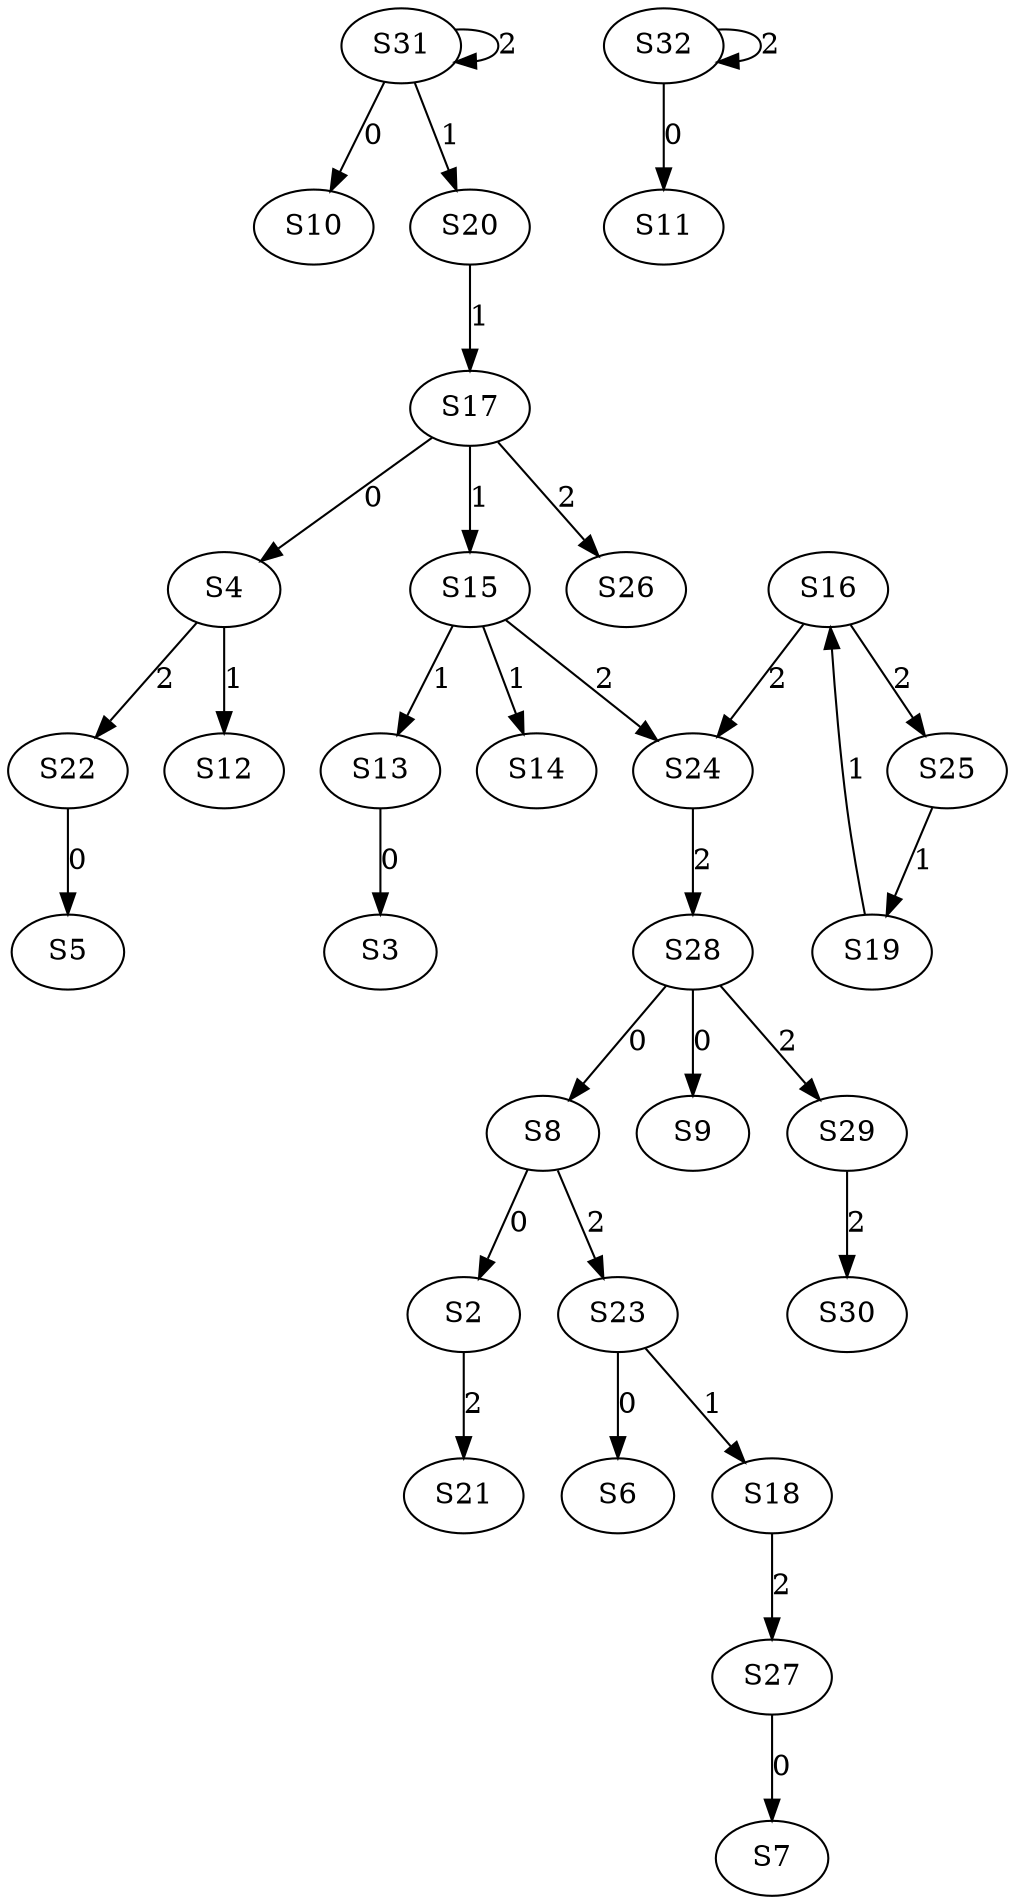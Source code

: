 strict digraph {
	S8 -> S2 [ label = 0 ];
	S13 -> S3 [ label = 0 ];
	S17 -> S4 [ label = 0 ];
	S22 -> S5 [ label = 0 ];
	S23 -> S6 [ label = 0 ];
	S27 -> S7 [ label = 0 ];
	S28 -> S8 [ label = 0 ];
	S28 -> S9 [ label = 0 ];
	S31 -> S10 [ label = 0 ];
	S32 -> S11 [ label = 0 ];
	S4 -> S12 [ label = 1 ];
	S15 -> S13 [ label = 1 ];
	S15 -> S14 [ label = 1 ];
	S17 -> S15 [ label = 1 ];
	S19 -> S16 [ label = 1 ];
	S20 -> S17 [ label = 1 ];
	S23 -> S18 [ label = 1 ];
	S25 -> S19 [ label = 1 ];
	S31 -> S20 [ label = 1 ];
	S2 -> S21 [ label = 2 ];
	S4 -> S22 [ label = 2 ];
	S8 -> S23 [ label = 2 ];
	S15 -> S24 [ label = 2 ];
	S16 -> S25 [ label = 2 ];
	S17 -> S26 [ label = 2 ];
	S18 -> S27 [ label = 2 ];
	S24 -> S28 [ label = 2 ];
	S28 -> S29 [ label = 2 ];
	S29 -> S30 [ label = 2 ];
	S31 -> S31 [ label = 2 ];
	S32 -> S32 [ label = 2 ];
	S16 -> S24 [ label = 2 ];
}